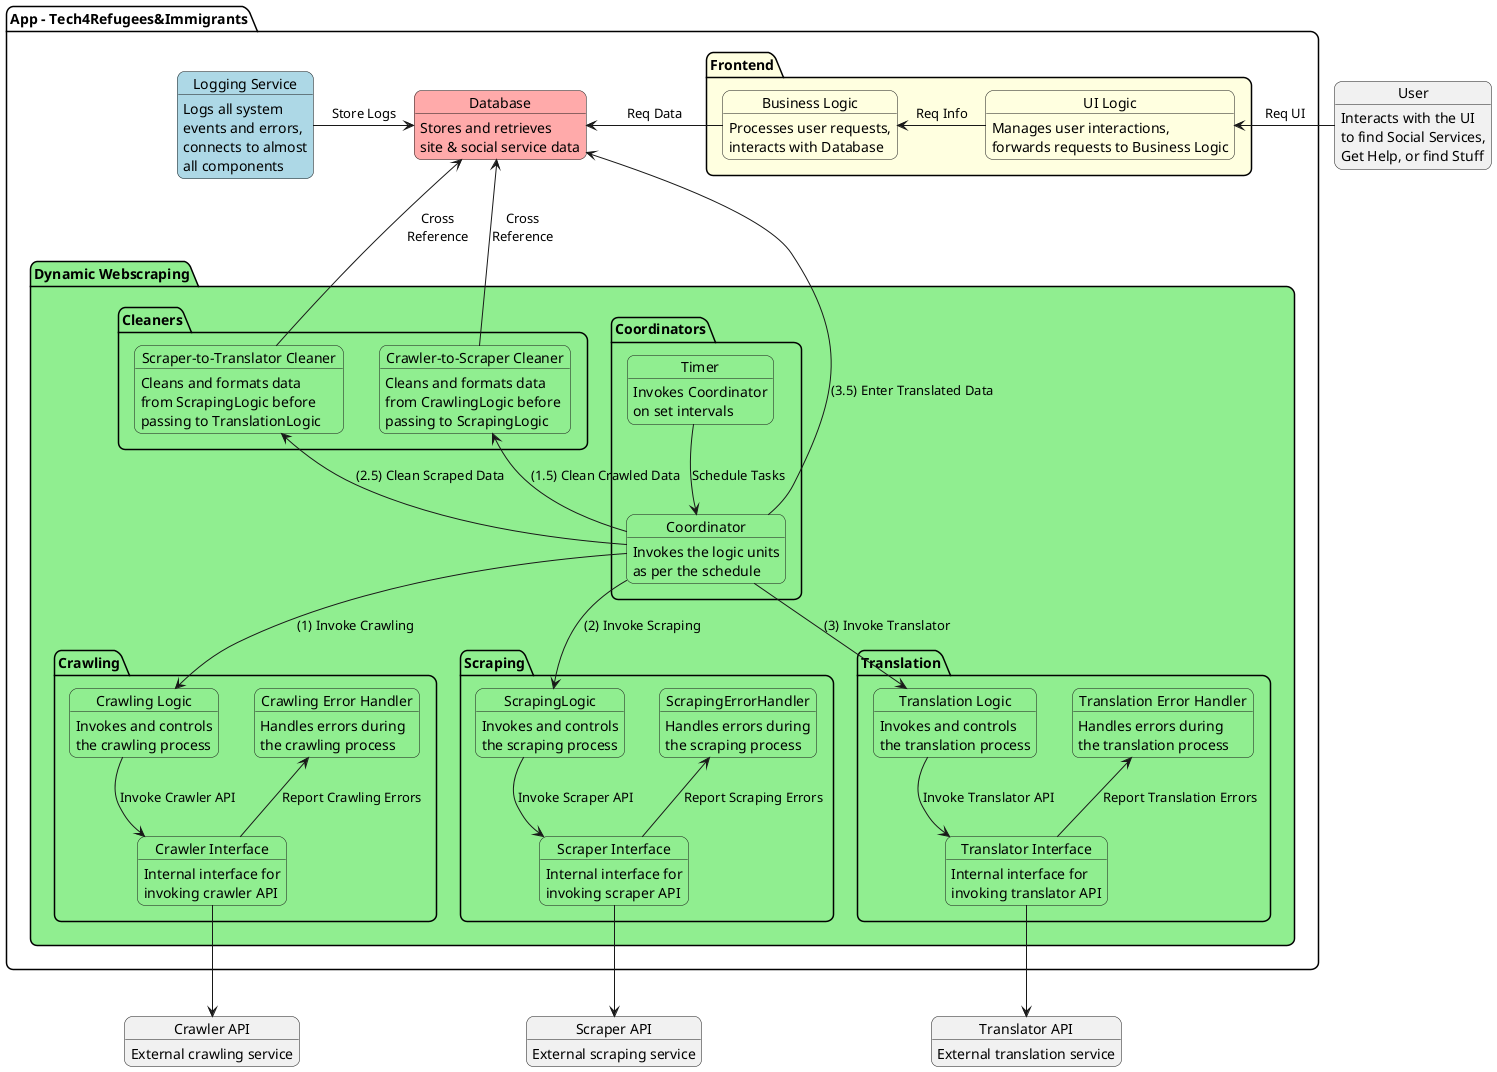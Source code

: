 'make the text bigger
'color code the components
@startuml

' Set skin for a prettier look
skinparam roundcorner 15
skinparam classFontColor #2C3E50
skinparam classBackgroundColor #ECF0F1
skinparam classBorderColor #2980B9
skinparam DefaultFontName Cambria



' User Segment
object "User" as User {
  Interacts with the UI
  to find Social Services, 
  Get Help, or find Stuff
}

' object "Volenteer" as Vol {
'   Interacts with the UI
'   to give help
' }

' App Segment
package "App - Tech4Refugees&Immigrants" {

  package "Frontend" #LightYellow {
    object "UI Logic" as UserUILogic #LightYellow {
      Manages user interactions,
      forwards requests to Business Logic
    }
    object "Business Logic" as UserBL #LightYellow {
      Processes user requests,
      interacts with Database
    }
  }

  ' package "Frontend - Volenteer" {
  '   object "Volenteer UI Logic" as VolUILogic {
  '     Manages volenteer interactions,
  '     forwards requests to Business Logic
  '   }
  '   object "Volenteer Business Logic" as VolBL {
  '     Processes user volenteer requests,
  '     interacts with Database and 
  '     support services
  '   }
  ' }

  object "Database" as DB #FFAAAA {
    Stores and retrieves
    site & social service data
  }

  package "Dynamic Webscraping" #LightGreen {

    package "Coordinators" {
      object "Timer" as Timer #LightGreen{
        Invokes Coordinator
        on set intervals
      }
      object "Coordinator" as Coordinator #LightGreen {
        Invokes the logic units
        as per the schedule
      }
    }

    package "Crawling" {
      object "Crawling Logic" as CrawlingLogic #LightGreen {
        Invokes and controls
        the crawling process
      }
      object "Crawling Error Handler" as CrawlingError #LightGreen {
        Handles errors during
        the crawling process
      }
      object "Crawler Interface" as CrawlerInterface #LightGreen {
        Internal interface for
        invoking crawler API
      }
    }

    package "Scraping" {
      object "ScrapingLogic" as ScrapingLogic #LightGreen {
        Invokes and controls
        the scraping process
      }
      object "ScrapingErrorHandler" as ScrapingError #LightGreen {
        Handles errors during
        the scraping process
      }
      object "Scraper Interface" as ScraperInterface #LightGreen {
        Internal interface for
        invoking scraper API
      }
    }

    package "Translation" {
      object "Translation Logic" as TranslationLogic #LightGreen {
        Invokes and controls
        the translation process
      }
      object "Translation Error Handler" as TranslationError #LightGreen {
        Handles errors during
        the translation process
      }
      object "Translator Interface" as TranslatorInterface #LightGreen {
        Internal interface for
        invoking translator API
      }
    }

    package "Cleaners" {
      object "Crawler-to-Scraper Cleaner" as CrawlerCleaner #LightGreen {
        Cleans and formats data
        from CrawlingLogic before
        passing to ScrapingLogic
      }

      object "Scraper-to-Translator Cleaner" as ScraperCleaner #LightGreen {
        Cleans and formats data
        from ScrapingLogic before
        passing to TranslationLogic
      }
    }

  }

  ' package "Calling Service" {
  '   object "Calling Logic" as CallingLogic {
  '     Invokes and controls
  '     the WhatsApp Logic
  '   }
  '   object "Calling Error Handler" as CallingError {
  '     Handles errors  during
  '     the WhatsApp
  '   }
  '   object "Calling Interface" as CallingInterface {
  '     Internal interface for
  '     invoking crawler API
  '   }
  ' }

  ' package "Marketplace Service" {
  '   object "Marketplace Logic" as MarketplaceLogic {
  '     Invokes and controls
  '     the Marketplace transactions
  '   }
  '   object "Marketplace Error Handler" as MarketplaceError {
  '     Handles errors during
  '     the Marketplace operations
  '   }
  '   object "Marketplace Interface" as MarketplaceInterface {
  '     Internal interface for
  '     invoking Marketplace API
  '   }
  ' }

  ' package "Forum Service" {
  '   object "Forum Logic" as ForumLogic {
  '     Invokes and controls
  '     the Forum interactions
  '   }
  '   object "Forum Error Handler" as ForumError {
  '     Handles errors during
  '     the Forum communications
  '   }
  '   object "Forum Interface" as ForumInterface {
  '     Internal interface for
  '     invoking Forum API
  '   }
  ' }

  
  object "Logging Service" as Logging #LightBlue {
    Logs all system 
    events and errors, 
    connects to almost
    all components
  }
  

}

' External APIs
object "Crawler API" as CrawlerAPI {
  External crawling service
}
object "Scraper API" as ScraperAPI {
  External scraping service
}
object "Translator API" as TranslatorAPI {
  External translation service
}

' object "WhatsApp API" as WhatsAppAPI {
'   External connection to whatsApp
' }
' object "Marketplace API" as MarketplaceAPI{
'   External marketplace service
' }
' object "Forum API" as ForumAPI{
'   External forum service
' } 

'Interaction Flow for User
User -left-> UserUILogic : Req UI
UserUILogic -left-> UserBL : Req Info
UserBL -left-> DB : Req Data

'Interaction Flow for Vol
' Vol --> VolUILogic : Req UI
' VolUILogic --> VolBL : Req Info
' VolBL --> DB : Req Data

' --- Webscraping ---
'Timer to Task Manager
Timer --> Coordinator : Schedule Tasks

' Task Manager to Logic Units
Coordinator -down-> CrawlingLogic : (1) Invoke Crawling
Coordinator -down-> ScrapingLogic : (2) Invoke Scraping
Coordinator -down-> TranslationLogic : (3) Invoke Translator

'Task Manager to Data Cleaners then DB
Coordinator -up-> CrawlerCleaner : (1.5) Clean Crawled Data
Coordinator -up-> ScraperCleaner : (2.5) Clean Scraped Data
Coordinator -right-> DB : (3.5) Enter Translated Data

'Cleaners to Database
CrawlerCleaner -up-> DB : Cross\nReference
ScraperCleaner -up-> DB : Cross\nReference
' --- Webscraping ---

' -- intrapackage ---

' Logic Units to Internal API Interfaces
ScrapingLogic --> ScraperInterface : Invoke Scraper API
TranslationLogic --> TranslatorInterface : Invoke Translator API
CrawlingLogic --> CrawlerInterface : Invoke Crawler API
' CallingLogic --> CallingInterface : Invoke WhatsApp API
' MarketplaceLogic --> MarketplaceInterface : Invoke Marketplace API
' ForumLogic --> ForumInterface : Invoke Forum API

' Internal API Interfaces to Error Handling
ScraperInterface -up-> ScrapingError : Report Scraping Errors
TranslatorInterface -up-> TranslationError : Report Translation Errors
CrawlerInterface -up-> CrawlingError : Report Crawling Errors
' CallingInterface -up-> CallingError : Report Calling Errors
' MarketplaceInterface -up-> MarketplaceError : Report Marketplace Errors
' ForumInterface -up-> ForumError : Report Forum Errors

' Internal Interfaces to External APIs
ScraperInterface --> ScraperAPI 
TranslatorInterface --> TranslatorAPI 
CrawlerInterface --> CrawlerAPI 
' CallingInterface --> WhatsAppAPI
' MarketplaceInterface --> MarketplaceAPI
' ForumInterface --> ForumAPI



' -- intrapackage ---

' UserBL --> CallingLogic : Start Call
' VolBL --> CallingLogic : Start Call
' DB --> CallingLogic : Contact info

' UserBL --> ForumLogic : Go to Forum
' DB --> ForumLogic : Forum Info

' UserBL --> MarketplaceLogic : Start Call
' DB --> MarketplaceLogic : Contact info

' Database Interactions
Logging -right-> DB : Store Logs

@enduml
